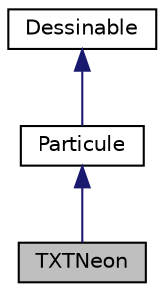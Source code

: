 digraph "TXTNeon"
{
  edge [fontname="Helvetica",fontsize="10",labelfontname="Helvetica",labelfontsize="10"];
  node [fontname="Helvetica",fontsize="10",shape=record];
  Node1 [label="TXTNeon",height=0.2,width=0.4,color="black", fillcolor="grey75", style="filled" fontcolor="black"];
  Node2 -> Node1 [dir="back",color="midnightblue",fontsize="10",style="solid",fontname="Helvetica"];
  Node2 [label="Particule",height=0.2,width=0.4,color="black", fillcolor="white", style="filled",URL="$class_particule.html"];
  Node3 -> Node2 [dir="back",color="midnightblue",fontsize="10",style="solid",fontname="Helvetica"];
  Node3 [label="Dessinable",height=0.2,width=0.4,color="black", fillcolor="white", style="filled",URL="$class_dessinable.html"];
}
